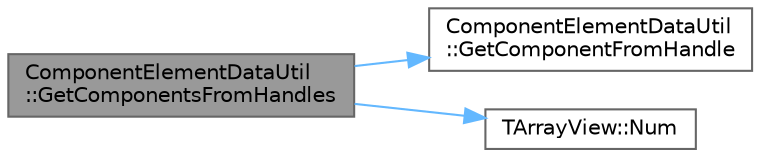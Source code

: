 digraph "ComponentElementDataUtil::GetComponentsFromHandles"
{
 // INTERACTIVE_SVG=YES
 // LATEX_PDF_SIZE
  bgcolor="transparent";
  edge [fontname=Helvetica,fontsize=10,labelfontname=Helvetica,labelfontsize=10];
  node [fontname=Helvetica,fontsize=10,shape=box,height=0.2,width=0.4];
  rankdir="LR";
  Node1 [id="Node000001",label="ComponentElementDataUtil\l::GetComponentsFromHandles",height=0.2,width=0.4,color="gray40", fillcolor="grey60", style="filled", fontcolor="black",tooltip="Attempt to get the actor components from the given element handles."];
  Node1 -> Node2 [id="edge1_Node000001_Node000002",color="steelblue1",style="solid",tooltip=" "];
  Node2 [id="Node000002",label="ComponentElementDataUtil\l::GetComponentFromHandle",height=0.2,width=0.4,color="grey40", fillcolor="white", style="filled",URL="$df/d2f/namespaceComponentElementDataUtil.html#aa87a3cf502139ba39ee1119ae07e35d0",tooltip="Attempt to get the actor component from the given element handle."];
  Node1 -> Node3 [id="edge2_Node000001_Node000003",color="steelblue1",style="solid",tooltip=" "];
  Node3 [id="Node000003",label="TArrayView::Num",height=0.2,width=0.4,color="grey40", fillcolor="white", style="filled",URL="$db/d13/classTArrayView.html#ae5b1658ae1312e54b0d669664cbf88ed",tooltip="Returns number of elements in array."];
}
